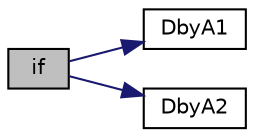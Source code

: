 digraph "if"
{
  bgcolor="transparent";
  edge [fontname="Helvetica",fontsize="10",labelfontname="Helvetica",labelfontsize="10"];
  node [fontname="Helvetica",fontsize="10",shape=record];
  rankdir="LR";
  Node1 [label="if",height=0.2,width=0.4,color="black", fillcolor="grey75", style="filled", fontcolor="black"];
  Node1 -> Node2 [color="midnightblue",fontsize="10",style="solid",fontname="Helvetica"];
  Node2 [label="DbyA1",height=0.2,width=0.4,color="black",URL="$a02970.html#a7adf01f874ecb63301846e2eae8da84e"];
  Node1 -> Node3 [color="midnightblue",fontsize="10",style="solid",fontname="Helvetica"];
  Node3 [label="DbyA2",height=0.2,width=0.4,color="black",URL="$a02970.html#a88abeff5f4f8470c015e2d9112a72777"];
}
